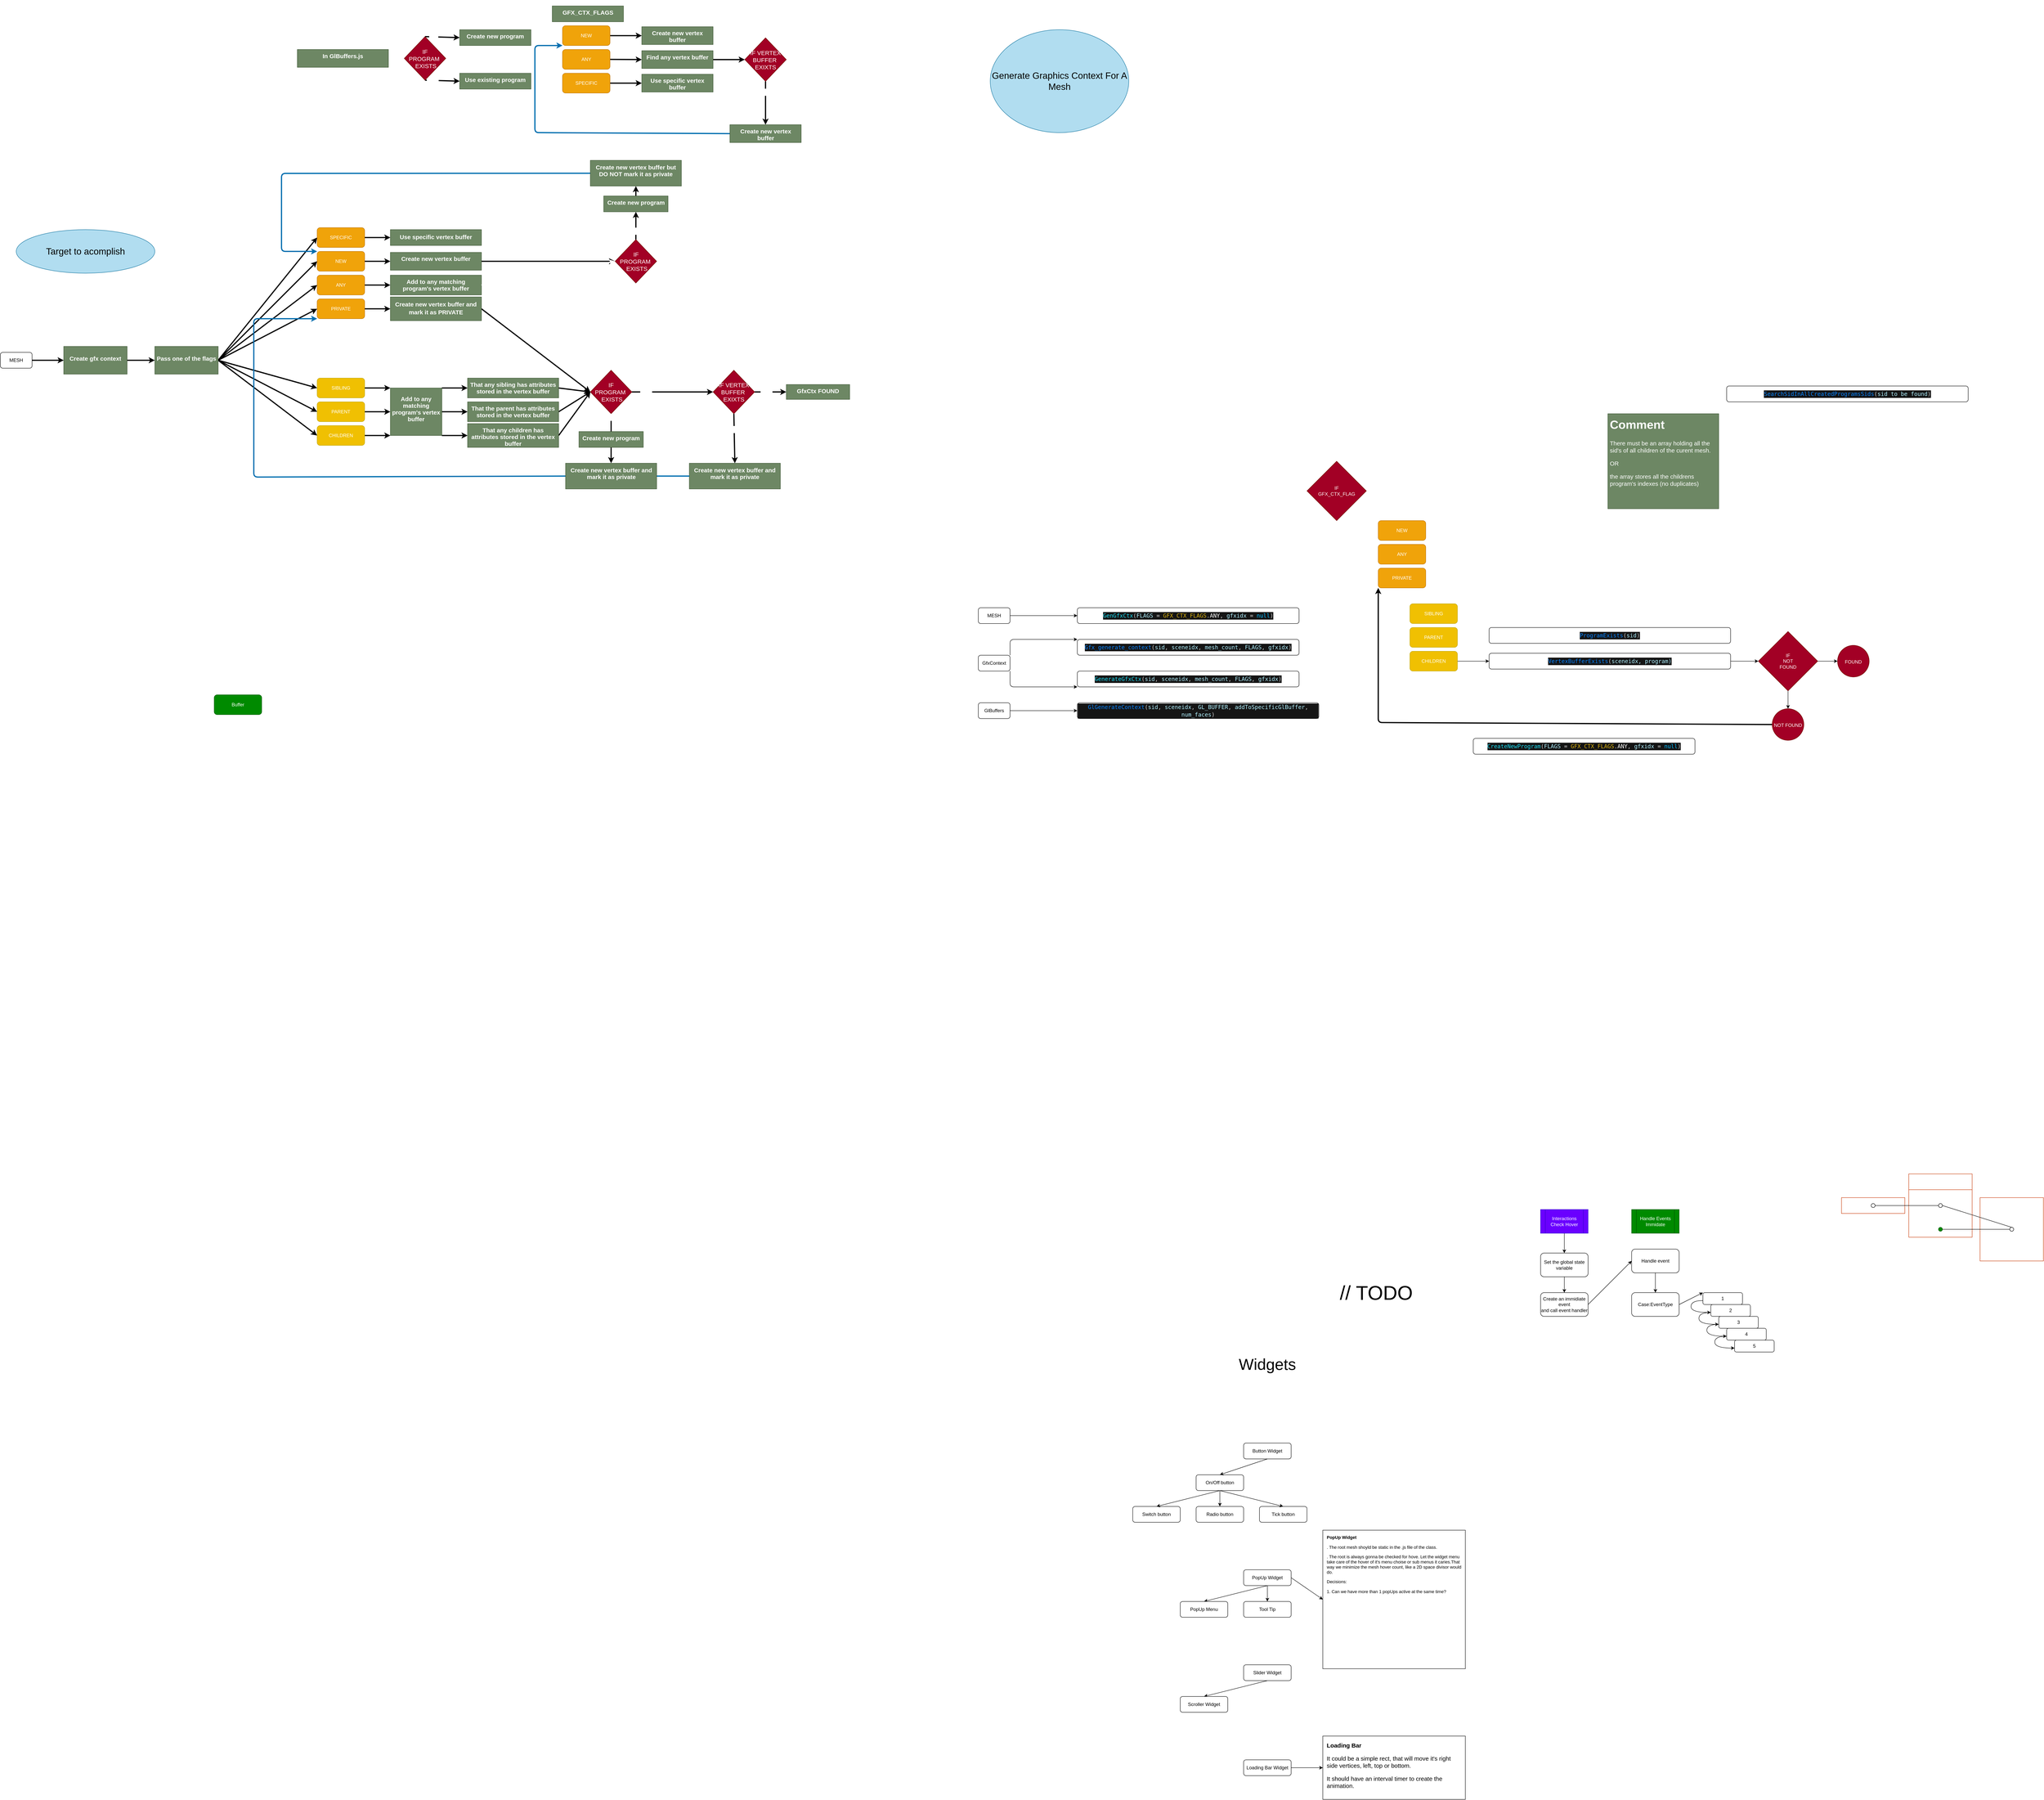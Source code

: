 <mxfile>
    <diagram id="kSHAffpSRXByuTHSLsUt" name="Page-1">
        <mxGraphModel dx="5000" dy="5228" grid="1" gridSize="10" guides="1" tooltips="1" connect="1" arrows="1" fold="1" page="1" pageScale="1" pageWidth="850" pageHeight="1100" math="0" shadow="0">
            <root>
                <mxCell id="0"/>
                <mxCell id="1" parent="0"/>
                <mxCell id="2" value="// TODO" style="text;html=1;align=center;verticalAlign=middle;whiteSpace=wrap;rounded=0;fillColor=default;fontSize=50;" parent="1" vertex="1">
                    <mxGeometry y="-120" width="270" height="120" as="geometry"/>
                </mxCell>
                <mxCell id="3" value="Widgets" style="text;html=1;strokeColor=none;fillColor=default;align=center;verticalAlign=middle;whiteSpace=wrap;rounded=0;fontSize=40;" parent="1" vertex="1">
                    <mxGeometry x="-240" y="80" width="200" height="80" as="geometry"/>
                </mxCell>
                <mxCell id="4" value="Radio button" style="rounded=1;whiteSpace=wrap;html=1;fillColor=default;" parent="1" vertex="1">
                    <mxGeometry x="-320" y="480" width="120" height="40" as="geometry"/>
                </mxCell>
                <mxCell id="5" value="Switch button" style="rounded=1;whiteSpace=wrap;html=1;fillColor=default;" parent="1" vertex="1">
                    <mxGeometry x="-480" y="480" width="120" height="40" as="geometry"/>
                </mxCell>
                <mxCell id="6" value="Tick button" style="rounded=1;whiteSpace=wrap;html=1;fillColor=default;" parent="1" vertex="1">
                    <mxGeometry x="-160" y="480" width="120" height="40" as="geometry"/>
                </mxCell>
                <mxCell id="8" style="edgeStyle=none;html=1;exitX=0.5;exitY=1;exitDx=0;exitDy=0;entryX=0.5;entryY=0;entryDx=0;entryDy=0;" parent="1" source="7" target="5" edge="1">
                    <mxGeometry relative="1" as="geometry"/>
                </mxCell>
                <mxCell id="9" style="edgeStyle=none;html=1;exitX=0.5;exitY=1;exitDx=0;exitDy=0;entryX=0.5;entryY=0;entryDx=0;entryDy=0;" parent="1" source="7" target="4" edge="1">
                    <mxGeometry relative="1" as="geometry"/>
                </mxCell>
                <mxCell id="10" style="edgeStyle=none;html=1;exitX=0.5;exitY=1;exitDx=0;exitDy=0;entryX=0.5;entryY=0;entryDx=0;entryDy=0;" parent="1" source="7" target="6" edge="1">
                    <mxGeometry relative="1" as="geometry"/>
                </mxCell>
                <mxCell id="7" value="On/Off button" style="rounded=1;whiteSpace=wrap;html=1;fillColor=default;" parent="1" vertex="1">
                    <mxGeometry x="-320" y="400" width="120" height="40" as="geometry"/>
                </mxCell>
                <mxCell id="15" style="edgeStyle=none;html=1;exitX=0.5;exitY=1;exitDx=0;exitDy=0;entryX=0.5;entryY=0;entryDx=0;entryDy=0;fontSize=29;" parent="1" source="11" target="12" edge="1">
                    <mxGeometry relative="1" as="geometry"/>
                </mxCell>
                <mxCell id="16" style="edgeStyle=none;html=1;exitX=0.5;exitY=1;exitDx=0;exitDy=0;entryX=0.5;entryY=0;entryDx=0;entryDy=0;fontSize=29;" parent="1" source="11" target="13" edge="1">
                    <mxGeometry relative="1" as="geometry"/>
                </mxCell>
                <mxCell id="26" style="edgeStyle=none;html=1;exitX=1;exitY=0.5;exitDx=0;exitDy=0;entryX=0;entryY=0.5;entryDx=0;entryDy=0;fontSize=15;" parent="1" source="11" target="25" edge="1">
                    <mxGeometry relative="1" as="geometry"/>
                </mxCell>
                <mxCell id="11" value="PopUp Widget" style="rounded=1;whiteSpace=wrap;html=1;fillColor=default;" parent="1" vertex="1">
                    <mxGeometry x="-200" y="640" width="120" height="40" as="geometry"/>
                </mxCell>
                <mxCell id="12" value="PopUp Menu" style="rounded=1;whiteSpace=wrap;html=1;fillColor=default;" parent="1" vertex="1">
                    <mxGeometry x="-360" y="720" width="120" height="40" as="geometry"/>
                </mxCell>
                <mxCell id="13" value="Tool Tip" style="rounded=1;whiteSpace=wrap;html=1;fillColor=default;" parent="1" vertex="1">
                    <mxGeometry x="-200" y="720" width="120" height="40" as="geometry"/>
                </mxCell>
                <mxCell id="19" style="edgeStyle=none;html=1;exitX=0.5;exitY=1;exitDx=0;exitDy=0;entryX=0.5;entryY=0;entryDx=0;entryDy=0;fontSize=29;" parent="1" source="17" target="18" edge="1">
                    <mxGeometry relative="1" as="geometry"/>
                </mxCell>
                <mxCell id="17" value="Slider Widget" style="rounded=1;whiteSpace=wrap;html=1;fillColor=default;" parent="1" vertex="1">
                    <mxGeometry x="-200" y="880" width="120" height="40" as="geometry"/>
                </mxCell>
                <mxCell id="18" value="Scroller Widget" style="rounded=1;whiteSpace=wrap;html=1;fillColor=default;" parent="1" vertex="1">
                    <mxGeometry x="-360" y="960" width="120" height="40" as="geometry"/>
                </mxCell>
                <mxCell id="21" style="edgeStyle=none;html=1;exitX=0.5;exitY=1;exitDx=0;exitDy=0;entryX=0.5;entryY=0;entryDx=0;entryDy=0;fontSize=29;" parent="1" source="20" target="7" edge="1">
                    <mxGeometry relative="1" as="geometry"/>
                </mxCell>
                <mxCell id="20" value="Button Widget" style="rounded=1;whiteSpace=wrap;html=1;fillColor=default;" parent="1" vertex="1">
                    <mxGeometry x="-200" y="320" width="120" height="40" as="geometry"/>
                </mxCell>
                <mxCell id="24" style="edgeStyle=none;html=1;exitX=1;exitY=0.5;exitDx=0;exitDy=0;entryX=0;entryY=0.5;entryDx=0;entryDy=0;fontSize=20;" parent="1" source="22" target="23" edge="1">
                    <mxGeometry relative="1" as="geometry"/>
                </mxCell>
                <mxCell id="22" value="Loading Bar Widget" style="rounded=1;whiteSpace=wrap;html=1;fillColor=default;" parent="1" vertex="1">
                    <mxGeometry x="-200" y="1120" width="120" height="40" as="geometry"/>
                </mxCell>
                <mxCell id="23" value="&lt;h1 style=&quot;font-size: 15px;&quot;&gt;&lt;font style=&quot;font-size: 15px;&quot;&gt;Loading Bar&lt;/font&gt;&lt;/h1&gt;&lt;p style=&quot;font-size: 15px;&quot;&gt;&lt;font style=&quot;font-size: 15px;&quot;&gt;It could be a simple rect, that will move it's right side vertices, left, top or bottom.&lt;/font&gt;&lt;/p&gt;&lt;p style=&quot;font-size: 15px;&quot;&gt;&lt;font style=&quot;font-size: 15px;&quot;&gt;It should have an interval timer to create the animation.&lt;/font&gt;&lt;/p&gt;" style="text;html=1;spacing=10;spacingTop=-10;whiteSpace=wrap;overflow=hidden;rounded=0;fontSize=15;fillColor=default;strokeColor=default;" parent="1" vertex="1">
                    <mxGeometry y="1060" width="360" height="160" as="geometry"/>
                </mxCell>
                <mxCell id="25" value="&lt;h1 style=&quot;font-size: 11px;&quot;&gt;&lt;font style=&quot;font-size: 11px;&quot;&gt;PopUp Widget&lt;/font&gt;&lt;/h1&gt;&lt;p style=&quot;font-size: 11px;&quot;&gt;. The root mesh shoyld be static in the .js file of the class.&lt;/p&gt;&lt;p style=&quot;font-size: 11px;&quot;&gt;&lt;span style=&quot;background-color: initial;&quot;&gt;. The root is always gonna be checked for hove. Let the widget menu take care of the hover of it's menu choise or sub menus it caries.&lt;/span&gt;&lt;span style=&quot;background-color: initial;&quot;&gt;That way we minimize the mesh hover count, like a 2D space divisor would do.&amp;nbsp;&lt;/span&gt;&lt;br&gt;&lt;/p&gt;&lt;p style=&quot;font-size: 11px;&quot;&gt;Decisions:&lt;/p&gt;&lt;p style=&quot;font-size: 11px;&quot;&gt;&lt;font style=&quot;font-size: 11px;&quot;&gt;1. Can we have more than 1 popUps active at the same time?&lt;/font&gt;&lt;/p&gt;&lt;p style=&quot;font-size: 11px;&quot;&gt;&lt;br&gt;&lt;/p&gt;" style="text;html=1;spacing=10;spacingTop=-10;whiteSpace=wrap;overflow=hidden;rounded=0;fontSize=11;fillColor=default;strokeColor=default;" parent="1" vertex="1">
                    <mxGeometry y="540" width="360" height="350" as="geometry"/>
                </mxCell>
                <mxCell id="28" value="Handle Events Immidate" style="shape=process;whiteSpace=wrap;html=1;backgroundOutline=1;fillColor=#008a00;fontColor=#ffffff;strokeColor=#005700;" parent="1" vertex="1">
                    <mxGeometry x="780" y="-270" width="120" height="60" as="geometry"/>
                </mxCell>
                <mxCell id="31" style="edgeStyle=none;html=1;exitX=0.5;exitY=1;exitDx=0;exitDy=0;entryX=0.5;entryY=0;entryDx=0;entryDy=0;" parent="1" source="29" target="30" edge="1">
                    <mxGeometry relative="1" as="geometry"/>
                </mxCell>
                <mxCell id="29" value="Interactions&lt;br&gt;Check Hover" style="shape=process;whiteSpace=wrap;html=1;backgroundOutline=1;fillColor=#6a00ff;fontColor=#ffffff;strokeColor=#3700CC;" parent="1" vertex="1">
                    <mxGeometry x="550" y="-270" width="120" height="60" as="geometry"/>
                </mxCell>
                <mxCell id="33" style="edgeStyle=none;html=1;exitX=0.5;exitY=1;exitDx=0;exitDy=0;entryX=0.5;entryY=0;entryDx=0;entryDy=0;" parent="1" source="30" target="32" edge="1">
                    <mxGeometry relative="1" as="geometry"/>
                </mxCell>
                <mxCell id="30" value="Set the global state variable" style="rounded=1;whiteSpace=wrap;html=1;" parent="1" vertex="1">
                    <mxGeometry x="550" y="-160" width="120" height="60" as="geometry"/>
                </mxCell>
                <mxCell id="35" style="edgeStyle=none;html=1;exitX=1;exitY=0.5;exitDx=0;exitDy=0;entryX=0;entryY=0.5;entryDx=0;entryDy=0;" parent="1" source="32" target="34" edge="1">
                    <mxGeometry relative="1" as="geometry"/>
                </mxCell>
                <mxCell id="32" value="Create an immidiate event&lt;br&gt;and call event handler" style="rounded=1;whiteSpace=wrap;html=1;" parent="1" vertex="1">
                    <mxGeometry x="550" y="-60" width="120" height="60" as="geometry"/>
                </mxCell>
                <mxCell id="37" style="edgeStyle=none;html=1;exitX=0.5;exitY=1;exitDx=0;exitDy=0;entryX=0.5;entryY=0;entryDx=0;entryDy=0;" parent="1" source="34" target="36" edge="1">
                    <mxGeometry relative="1" as="geometry"/>
                </mxCell>
                <mxCell id="34" value="Handle event" style="rounded=1;whiteSpace=wrap;html=1;" parent="1" vertex="1">
                    <mxGeometry x="780" y="-170" width="120" height="60" as="geometry"/>
                </mxCell>
                <mxCell id="45" style="edgeStyle=none;html=1;exitX=1;exitY=0.5;exitDx=0;exitDy=0;entryX=0;entryY=0;entryDx=0;entryDy=0;" parent="1" source="36" target="38" edge="1">
                    <mxGeometry relative="1" as="geometry"/>
                </mxCell>
                <mxCell id="36" value="Case:EventType" style="rounded=1;whiteSpace=wrap;html=1;" parent="1" vertex="1">
                    <mxGeometry x="780" y="-60" width="120" height="60" as="geometry"/>
                </mxCell>
                <mxCell id="38" value="1" style="rounded=1;whiteSpace=wrap;html=1;" parent="1" vertex="1">
                    <mxGeometry x="960" y="-60" width="100" height="30" as="geometry"/>
                </mxCell>
                <mxCell id="39" value="2" style="rounded=1;whiteSpace=wrap;html=1;" parent="1" vertex="1">
                    <mxGeometry x="980" y="-30" width="100" height="30" as="geometry"/>
                </mxCell>
                <mxCell id="42" value="3" style="rounded=1;whiteSpace=wrap;html=1;" parent="1" vertex="1">
                    <mxGeometry x="1000" width="100" height="30" as="geometry"/>
                </mxCell>
                <mxCell id="43" value="4" style="rounded=1;whiteSpace=wrap;html=1;" parent="1" vertex="1">
                    <mxGeometry x="1020" y="30" width="100" height="30" as="geometry"/>
                </mxCell>
                <mxCell id="44" value="5" style="rounded=1;whiteSpace=wrap;html=1;" parent="1" vertex="1">
                    <mxGeometry x="1040" y="60" width="100" height="30" as="geometry"/>
                </mxCell>
                <mxCell id="52" style="edgeStyle=orthogonalEdgeStyle;curved=1;html=1;exitX=0;exitY=0.5;exitDx=0;exitDy=0;entryX=0;entryY=0.5;entryDx=0;entryDy=0;" parent="1" edge="1">
                    <mxGeometry relative="1" as="geometry">
                        <mxPoint x="1000" y="20" as="targetPoint"/>
                        <mxPoint x="980" y="-10" as="sourcePoint"/>
                        <Array as="points">
                            <mxPoint x="950" y="-10"/>
                            <mxPoint x="950" y="20"/>
                        </Array>
                    </mxGeometry>
                </mxCell>
                <mxCell id="53" style="edgeStyle=orthogonalEdgeStyle;curved=1;html=1;exitX=0;exitY=0.5;exitDx=0;exitDy=0;entryX=0;entryY=0.5;entryDx=0;entryDy=0;" parent="1" edge="1">
                    <mxGeometry relative="1" as="geometry">
                        <mxPoint x="1020" y="50" as="targetPoint"/>
                        <mxPoint x="1000" y="20" as="sourcePoint"/>
                        <Array as="points">
                            <mxPoint x="970" y="20"/>
                            <mxPoint x="970" y="50"/>
                        </Array>
                    </mxGeometry>
                </mxCell>
                <mxCell id="54" style="edgeStyle=orthogonalEdgeStyle;curved=1;html=1;exitX=0;exitY=0.5;exitDx=0;exitDy=0;entryX=0;entryY=0.5;entryDx=0;entryDy=0;" parent="1" edge="1">
                    <mxGeometry relative="1" as="geometry">
                        <mxPoint x="980" y="-10" as="targetPoint"/>
                        <mxPoint x="960" y="-40" as="sourcePoint"/>
                        <Array as="points">
                            <mxPoint x="930" y="-40"/>
                            <mxPoint x="930" y="-10"/>
                        </Array>
                    </mxGeometry>
                </mxCell>
                <mxCell id="55" style="edgeStyle=orthogonalEdgeStyle;curved=1;html=1;exitX=0;exitY=0.5;exitDx=0;exitDy=0;entryX=0;entryY=0.5;entryDx=0;entryDy=0;" parent="1" edge="1">
                    <mxGeometry relative="1" as="geometry">
                        <mxPoint x="1040" y="80" as="targetPoint"/>
                        <mxPoint x="1020" y="50" as="sourcePoint"/>
                        <Array as="points">
                            <mxPoint x="990" y="50"/>
                            <mxPoint x="990" y="80"/>
                        </Array>
                    </mxGeometry>
                </mxCell>
                <mxCell id="60" value="" style="rounded=0;whiteSpace=wrap;html=1;fillColor=none;fontColor=#000000;strokeColor=#C73500;dropTarget=1;recursiveResize=0;container=1;" parent="1" vertex="1">
                    <mxGeometry x="1480" y="-360" width="160" height="160" as="geometry"/>
                </mxCell>
                <mxCell id="61" value="" style="ellipse;whiteSpace=wrap;html=1;aspect=fixed;" parent="60" vertex="1">
                    <mxGeometry x="75" y="75" width="10" height="10" as="geometry"/>
                </mxCell>
                <mxCell id="67" value="" style="ellipse;whiteSpace=wrap;html=1;aspect=fixed;fillColor=#008a00;fontColor=#ffffff;strokeColor=#005700;" parent="60" vertex="1">
                    <mxGeometry x="75" y="135" width="10" height="10" as="geometry"/>
                </mxCell>
                <mxCell id="71" value="" style="rounded=0;whiteSpace=wrap;html=1;fillColor=none;fontColor=#000000;strokeColor=#C73500;dropTarget=1;recursiveResize=0;container=1;" parent="60" vertex="1">
                    <mxGeometry width="160" height="40" as="geometry"/>
                </mxCell>
                <mxCell id="63" value="" style="rounded=0;whiteSpace=wrap;html=1;fillColor=none;fontColor=#000000;strokeColor=#C73500;dropTarget=1;recursiveResize=0;container=1;" parent="1" vertex="1">
                    <mxGeometry x="1310" y="-300" width="160" height="40" as="geometry"/>
                </mxCell>
                <mxCell id="64" value="" style="ellipse;whiteSpace=wrap;html=1;aspect=fixed;" parent="63" vertex="1">
                    <mxGeometry x="75" y="15" width="10" height="10" as="geometry"/>
                </mxCell>
                <mxCell id="65" value="" style="rounded=0;whiteSpace=wrap;html=1;fillColor=none;fontColor=#000000;strokeColor=#C73500;dropTarget=1;recursiveResize=0;container=1;" parent="1" vertex="1">
                    <mxGeometry x="1660" y="-300" width="160" height="160" as="geometry"/>
                </mxCell>
                <mxCell id="66" value="" style="ellipse;whiteSpace=wrap;html=1;aspect=fixed;" parent="65" vertex="1">
                    <mxGeometry x="75" y="75" width="10" height="10" as="geometry"/>
                </mxCell>
                <mxCell id="68" style="edgeStyle=none;html=1;exitX=0;exitY=0.5;exitDx=0;exitDy=0;entryX=1;entryY=0.5;entryDx=0;entryDy=0;endArrow=none;endFill=0;" parent="1" source="66" target="67" edge="1">
                    <mxGeometry relative="1" as="geometry"/>
                </mxCell>
                <mxCell id="69" style="edgeStyle=none;html=1;exitX=1;exitY=0.5;exitDx=0;exitDy=0;entryX=0;entryY=0.5;entryDx=0;entryDy=0;endArrow=none;endFill=0;" parent="1" source="64" target="61" edge="1">
                    <mxGeometry relative="1" as="geometry"/>
                </mxCell>
                <mxCell id="70" style="edgeStyle=none;html=1;exitX=1;exitY=0.5;exitDx=0;exitDy=0;entryX=0.5;entryY=0;entryDx=0;entryDy=0;endArrow=none;endFill=0;" parent="1" source="61" target="66" edge="1">
                    <mxGeometry relative="1" as="geometry"/>
                </mxCell>
                <mxCell id="72" value="&lt;div style=&quot;color: rgb(204, 204, 204); background-color: rgb(21, 21, 21); font-family: Consolas, monospace, Consolas, &amp;quot;Courier New&amp;quot;, monospace; font-size: 14px; line-height: 19px;&quot;&gt;&lt;div style=&quot;line-height: 19px;&quot;&gt;&lt;span style=&quot;color: #0582ff;&quot;&gt;Gfx_generate_context&lt;/span&gt;(&lt;span style=&quot;color: #aff0ff;&quot;&gt;sid&lt;/span&gt;, &lt;span style=&quot;color: #aff0ff;&quot;&gt;sceneidx&lt;/span&gt;, &lt;span style=&quot;color: #aff0ff;&quot;&gt;mesh_count&lt;/span&gt;, &lt;span style=&quot;color: #aff0ff;&quot;&gt;FLAGS&lt;/span&gt;, &lt;span style=&quot;color: #aff0ff;&quot;&gt;gfxidx&lt;/span&gt;)&lt;/div&gt;&lt;/div&gt;" style="rounded=1;whiteSpace=wrap;html=1;" parent="1" vertex="1">
                    <mxGeometry x="-620" y="-1710" width="560" height="40" as="geometry"/>
                </mxCell>
                <mxCell id="73" value="&lt;div style=&quot;color: rgb(204, 204, 204); background-color: rgb(21, 21, 21); font-family: Consolas, monospace, Consolas, &amp;quot;Courier New&amp;quot;, monospace; font-size: 14px; line-height: 19px;&quot;&gt;&lt;div style=&quot;line-height: 19px;&quot;&gt;&lt;span style=&quot;color: #17daf0;&quot;&gt;GenGfxCtx&lt;/span&gt;(&lt;span style=&quot;color: #aff0ff;&quot;&gt;FLAGS&lt;/span&gt; &lt;span style=&quot;color: #d4d4d4;&quot;&gt;=&lt;/span&gt; &lt;span style=&quot;color: #dbb20f;&quot;&gt;GFX_CTX_FLAGS&lt;/span&gt;.&lt;span style=&quot;color: #ffffff;&quot;&gt;ANY&lt;/span&gt;, &lt;span style=&quot;color: #aff0ff;&quot;&gt;gfxidx&lt;/span&gt; &lt;span style=&quot;color: #d4d4d4;&quot;&gt;=&lt;/span&gt; &lt;span style=&quot;color: #00bbff;&quot;&gt;null&lt;/span&gt;)&lt;/div&gt;&lt;/div&gt;" style="rounded=1;whiteSpace=wrap;html=1;" parent="1" vertex="1">
                    <mxGeometry x="-620" y="-1790" width="560" height="40" as="geometry"/>
                </mxCell>
                <mxCell id="74" value="&lt;div style=&quot;color: rgb(204, 204, 204); background-color: rgb(21, 21, 21); font-family: Consolas, monospace, Consolas, &amp;quot;Courier New&amp;quot;, monospace; font-size: 14px; line-height: 19px;&quot;&gt;&lt;div style=&quot;line-height: 19px;&quot;&gt;&lt;div style=&quot;line-height: 19px;&quot;&gt;&lt;span style=&quot;color: #17daf0;&quot;&gt;GenerateGfxCtx&lt;/span&gt;(&lt;span style=&quot;color: #aff0ff;&quot;&gt;sid&lt;/span&gt;, &lt;span style=&quot;color: #aff0ff;&quot;&gt;sceneidx&lt;/span&gt;, &lt;span style=&quot;color: #aff0ff;&quot;&gt;mesh_count&lt;/span&gt;, &lt;span style=&quot;color: #aff0ff;&quot;&gt;FLAGS&lt;/span&gt;, &lt;span style=&quot;color: #aff0ff;&quot;&gt;gfxidx&lt;/span&gt;)&lt;/div&gt;&lt;/div&gt;&lt;/div&gt;" style="rounded=1;whiteSpace=wrap;html=1;" parent="1" vertex="1">
                    <mxGeometry x="-620" y="-1630" width="560" height="40" as="geometry"/>
                </mxCell>
                <mxCell id="75" value="&lt;div style=&quot;color: rgb(204, 204, 204); background-color: rgb(21, 21, 21); font-family: Consolas, monospace, Consolas, &amp;quot;Courier New&amp;quot;, monospace; font-size: 14px; line-height: 19px;&quot;&gt;&lt;div style=&quot;line-height: 19px;&quot;&gt;&lt;div style=&quot;line-height: 19px;&quot;&gt;&lt;div style=&quot;line-height: 19px;&quot;&gt;&lt;div style=&quot;line-height: 19px;&quot;&gt;&lt;span style=&quot;color: #0582ff;&quot;&gt;GlGenerateContext&lt;/span&gt;(&lt;span style=&quot;color: #aff0ff;&quot;&gt;sid&lt;/span&gt;, &lt;span style=&quot;color: #aff0ff;&quot;&gt;sceneidx&lt;/span&gt;, &lt;span style=&quot;color: #aff0ff;&quot;&gt;GL_BUFFER&lt;/span&gt;, &lt;span style=&quot;color: #aff0ff;&quot;&gt;addToSpecificGlBuffer&lt;/span&gt;, &lt;span style=&quot;color: #aff0ff;&quot;&gt;num_faces&lt;/span&gt;)&lt;/div&gt;&lt;/div&gt;&lt;/div&gt;&lt;/div&gt;&lt;/div&gt;" style="rounded=1;whiteSpace=wrap;html=1;" parent="1" vertex="1">
                    <mxGeometry x="-620" y="-1550" width="610" height="40" as="geometry"/>
                </mxCell>
                <mxCell id="82" style="edgeStyle=none;html=1;exitX=1;exitY=0.5;exitDx=0;exitDy=0;entryX=0;entryY=0.5;entryDx=0;entryDy=0;" parent="1" source="76" target="73" edge="1">
                    <mxGeometry relative="1" as="geometry"/>
                </mxCell>
                <mxCell id="76" value="MESH" style="rounded=1;whiteSpace=wrap;html=1;" parent="1" vertex="1">
                    <mxGeometry x="-870" y="-1790" width="80" height="40" as="geometry"/>
                </mxCell>
                <mxCell id="79" style="edgeStyle=none;html=1;exitX=1;exitY=0;exitDx=0;exitDy=0;entryX=0;entryY=0;entryDx=0;entryDy=0;" parent="1" source="77" target="72" edge="1">
                    <mxGeometry relative="1" as="geometry">
                        <Array as="points">
                            <mxPoint x="-790" y="-1710"/>
                        </Array>
                    </mxGeometry>
                </mxCell>
                <mxCell id="80" style="edgeStyle=none;html=1;exitX=1;exitY=1;exitDx=0;exitDy=0;entryX=0;entryY=1;entryDx=0;entryDy=0;" parent="1" source="77" target="74" edge="1">
                    <mxGeometry relative="1" as="geometry">
                        <Array as="points">
                            <mxPoint x="-790" y="-1590"/>
                        </Array>
                    </mxGeometry>
                </mxCell>
                <mxCell id="77" value="GfxContext" style="rounded=1;whiteSpace=wrap;html=1;" parent="1" vertex="1">
                    <mxGeometry x="-870" y="-1670" width="80" height="40" as="geometry"/>
                </mxCell>
                <mxCell id="81" style="edgeStyle=none;html=1;exitX=1;exitY=0.5;exitDx=0;exitDy=0;entryX=0;entryY=0.5;entryDx=0;entryDy=0;" parent="1" source="78" target="75" edge="1">
                    <mxGeometry relative="1" as="geometry"/>
                </mxCell>
                <mxCell id="78" value="GlBuffers" style="rounded=1;whiteSpace=wrap;html=1;" parent="1" vertex="1">
                    <mxGeometry x="-870" y="-1550" width="80" height="40" as="geometry"/>
                </mxCell>
                <mxCell id="83" value="&lt;font style=&quot;font-size: 23px;&quot;&gt;Generate Graphics Context For A Mesh&lt;/font&gt;" style="ellipse;whiteSpace=wrap;html=1;fillColor=#b1ddf0;strokeColor=#10739e;fontColor=#000000;fontSize=15;" parent="1" vertex="1">
                    <mxGeometry x="-840" y="-3250" width="350" height="260" as="geometry"/>
                </mxCell>
                <mxCell id="84" value="IF&lt;br&gt;GFX_CTX_FLAG" style="rhombus;whiteSpace=wrap;html=1;fillColor=#a20025;fontColor=#ffffff;strokeColor=#6F0000;" parent="1" vertex="1">
                    <mxGeometry x="-40" y="-2160" width="150" height="150" as="geometry"/>
                </mxCell>
                <mxCell id="85" value="NEW" style="rounded=1;whiteSpace=wrap;html=1;fillColor=#f0a30a;fontColor=#FFFFFF;strokeColor=#BD7000;" parent="1" vertex="1">
                    <mxGeometry x="140" y="-2010" width="120" height="50" as="geometry"/>
                </mxCell>
                <mxCell id="86" value="ANY" style="rounded=1;whiteSpace=wrap;html=1;fillColor=#f0a30a;fontColor=#FFFFFF;strokeColor=#BD7000;" parent="1" vertex="1">
                    <mxGeometry x="140" y="-1950" width="120" height="50" as="geometry"/>
                </mxCell>
                <mxCell id="87" value="PRIVATE" style="rounded=1;whiteSpace=wrap;html=1;fillColor=#f0a30a;fontColor=#FFFFFF;strokeColor=#BD7000;" parent="1" vertex="1">
                    <mxGeometry x="140" y="-1890" width="120" height="50" as="geometry"/>
                </mxCell>
                <mxCell id="88" value="SIBLING" style="rounded=1;whiteSpace=wrap;html=1;fillColor=#F0C002;fontColor=#FFFFFF;strokeColor=#BDA400;" parent="1" vertex="1">
                    <mxGeometry x="220" y="-1800" width="120" height="50" as="geometry"/>
                </mxCell>
                <mxCell id="89" value="PARENT" style="rounded=1;whiteSpace=wrap;html=1;fillColor=#F0C002;fontColor=#FFFFFF;strokeColor=#BDA400;" parent="1" vertex="1">
                    <mxGeometry x="220" y="-1740" width="120" height="50" as="geometry"/>
                </mxCell>
                <mxCell id="98" style="edgeStyle=none;html=1;exitX=1;exitY=0.5;exitDx=0;exitDy=0;entryX=0;entryY=0.5;entryDx=0;entryDy=0;fontSize=15;fontColor=#FFFFFF;" parent="1" source="90" target="95" edge="1">
                    <mxGeometry relative="1" as="geometry"/>
                </mxCell>
                <mxCell id="90" value="CHILDREN" style="rounded=1;whiteSpace=wrap;html=1;fillColor=#F0C002;fontColor=#FFFFFF;strokeColor=#BDA400;" parent="1" vertex="1">
                    <mxGeometry x="220" y="-1680" width="120" height="50" as="geometry"/>
                </mxCell>
                <mxCell id="91" value="&lt;div style=&quot;color: rgb(204, 204, 204); background-color: rgb(21, 21, 21); font-family: Consolas, monospace, Consolas, &amp;quot;Courier New&amp;quot;, monospace; font-size: 14px; line-height: 19px;&quot;&gt;&lt;div style=&quot;line-height: 19px;&quot;&gt;&lt;div style=&quot;line-height: 19px;&quot;&gt;&lt;div style=&quot;line-height: 19px;&quot;&gt;&lt;div style=&quot;line-height: 19px;&quot;&gt;&lt;span style=&quot;color: #0582ff;&quot;&gt;SearchSidInAllCreatedProgramsSids&lt;/span&gt;(&lt;span style=&quot;color: #aff0ff;&quot;&gt;sid to be found&lt;/span&gt;)&lt;/div&gt;&lt;/div&gt;&lt;/div&gt;&lt;/div&gt;&lt;/div&gt;" style="rounded=1;whiteSpace=wrap;html=1;" parent="1" vertex="1">
                    <mxGeometry x="1020" y="-2350" width="610" height="40" as="geometry"/>
                </mxCell>
                <mxCell id="94" value="&lt;h1&gt;Comment&lt;/h1&gt;&lt;p&gt;There must be an array holding all the sid's of all children of the curent mesh.&lt;/p&gt;&lt;p&gt;OR&lt;/p&gt;&lt;p&gt;the array stores all the childrens program's indexes (no duplicates)&lt;/p&gt;" style="text;html=1;strokeColor=#3A5431;fillColor=#6d8764;spacing=5;spacingTop=-20;whiteSpace=wrap;overflow=hidden;rounded=0;fontSize=15;fontColor=#ffffff;" parent="1" vertex="1">
                    <mxGeometry x="720" y="-2280" width="280" height="240" as="geometry"/>
                </mxCell>
                <mxCell id="97" style="edgeStyle=none;html=1;exitX=1;exitY=0.5;exitDx=0;exitDy=0;entryX=0;entryY=0.5;entryDx=0;entryDy=0;fontSize=15;fontColor=#FFFFFF;" parent="1" source="95" target="96" edge="1">
                    <mxGeometry relative="1" as="geometry"/>
                </mxCell>
                <mxCell id="95" value="&lt;div style=&quot;color: rgb(204, 204, 204); background-color: rgb(21, 21, 21); font-family: Consolas, monospace, Consolas, &amp;quot;Courier New&amp;quot;, monospace; font-size: 14px; line-height: 19px;&quot;&gt;&lt;div style=&quot;line-height: 19px;&quot;&gt;&lt;div style=&quot;line-height: 19px;&quot;&gt;&lt;div style=&quot;line-height: 19px;&quot;&gt;&lt;div style=&quot;line-height: 19px;&quot;&gt;&lt;div style=&quot;line-height: 19px;&quot;&gt;&lt;span style=&quot;color: #0582ff;&quot;&gt;VertexBufferExists&lt;/span&gt;(&lt;span style=&quot;color: #aff0ff;&quot;&gt;sceneidx, program)&lt;/span&gt;&lt;/div&gt;&lt;/div&gt;&lt;/div&gt;&lt;/div&gt;&lt;/div&gt;&lt;/div&gt;" style="rounded=1;whiteSpace=wrap;html=1;" parent="1" vertex="1">
                    <mxGeometry x="420" y="-1675" width="610" height="40" as="geometry"/>
                </mxCell>
                <mxCell id="100" style="edgeStyle=none;html=1;exitX=0;exitY=0.5;exitDx=0;exitDy=0;entryX=0;entryY=1;entryDx=0;entryDy=0;fontSize=15;fontColor=#FFFFFF;strokeWidth=3;" parent="1" source="102" target="87" edge="1">
                    <mxGeometry relative="1" as="geometry">
                        <Array as="points">
                            <mxPoint x="140" y="-1500"/>
                        </Array>
                    </mxGeometry>
                </mxCell>
                <mxCell id="101" value="Create new program" style="edgeLabel;html=1;align=center;verticalAlign=middle;resizable=0;points=[];fontSize=15;fontColor=#FFFFFF;" parent="100" vertex="1" connectable="0">
                    <mxGeometry x="-0.34" y="-4" relative="1" as="geometry">
                        <mxPoint x="326" y="-8" as="offset"/>
                    </mxGeometry>
                </mxCell>
                <mxCell id="103" style="edgeStyle=none;html=1;exitX=0.5;exitY=1;exitDx=0;exitDy=0;entryX=0.5;entryY=0;entryDx=0;entryDy=0;fontSize=12;fontColor=#FFFFFF;" parent="1" source="96" target="102" edge="1">
                    <mxGeometry relative="1" as="geometry"/>
                </mxCell>
                <mxCell id="105" style="edgeStyle=none;html=1;exitX=1;exitY=0.5;exitDx=0;exitDy=0;entryX=0;entryY=0.5;entryDx=0;entryDy=0;fontSize=12;fontColor=#FFFFFF;" parent="1" source="96" target="104" edge="1">
                    <mxGeometry relative="1" as="geometry"/>
                </mxCell>
                <mxCell id="96" value="IF&lt;br&gt;NOT&lt;br&gt;FOUND" style="rhombus;whiteSpace=wrap;html=1;fillColor=#a20025;fontColor=#ffffff;strokeColor=#6F0000;" parent="1" vertex="1">
                    <mxGeometry x="1100" y="-1730" width="150" height="150" as="geometry"/>
                </mxCell>
                <mxCell id="102" value="&lt;font style=&quot;font-size: 12px;&quot;&gt;NOT FOUND&lt;/font&gt;" style="ellipse;whiteSpace=wrap;html=1;strokeColor=#6F0000;fontSize=15;fontColor=#ffffff;fillColor=#a20025;" parent="1" vertex="1">
                    <mxGeometry x="1135" y="-1535" width="80" height="80" as="geometry"/>
                </mxCell>
                <mxCell id="104" value="&lt;font style=&quot;font-size: 12px;&quot;&gt;FOUND&lt;/font&gt;" style="ellipse;whiteSpace=wrap;html=1;strokeColor=#6F0000;fontSize=15;fontColor=#ffffff;fillColor=#a20025;" parent="1" vertex="1">
                    <mxGeometry x="1300" y="-1695" width="80" height="80" as="geometry"/>
                </mxCell>
                <mxCell id="106" value="&lt;div style=&quot;color: rgb(204, 204, 204); background-color: rgb(21, 21, 21); font-family: Consolas, monospace, Consolas, &amp;quot;Courier New&amp;quot;, monospace; font-size: 14px; line-height: 19px;&quot;&gt;&lt;div style=&quot;line-height: 19px;&quot;&gt;&lt;span style=&quot;color: #17daf0;&quot;&gt;CreateNewProgram&lt;/span&gt;(&lt;span style=&quot;color: #aff0ff;&quot;&gt;FLAGS&lt;/span&gt; &lt;span style=&quot;color: #d4d4d4;&quot;&gt;=&lt;/span&gt; &lt;span style=&quot;color: #dbb20f;&quot;&gt;GFX_CTX_FLAGS&lt;/span&gt;.&lt;span style=&quot;color: #ffffff;&quot;&gt;ANY&lt;/span&gt;, &lt;span style=&quot;color: #aff0ff;&quot;&gt;gfxidx&lt;/span&gt; &lt;span style=&quot;color: #d4d4d4;&quot;&gt;=&lt;/span&gt; &lt;span style=&quot;color: #00bbff;&quot;&gt;null&lt;/span&gt;)&lt;/div&gt;&lt;/div&gt;" style="rounded=1;whiteSpace=wrap;html=1;" parent="1" vertex="1">
                    <mxGeometry x="380" y="-1460" width="560" height="40" as="geometry"/>
                </mxCell>
                <mxCell id="107" value="&lt;div style=&quot;color: rgb(204, 204, 204); background-color: rgb(21, 21, 21); font-family: Consolas, monospace, Consolas, &amp;quot;Courier New&amp;quot;, monospace; font-size: 14px; line-height: 19px;&quot;&gt;&lt;div style=&quot;line-height: 19px;&quot;&gt;&lt;div style=&quot;line-height: 19px;&quot;&gt;&lt;div style=&quot;line-height: 19px;&quot;&gt;&lt;div style=&quot;line-height: 19px;&quot;&gt;&lt;div style=&quot;line-height: 19px;&quot;&gt;&lt;span style=&quot;color: #0582ff;&quot;&gt;ProgramExists&lt;/span&gt;(&lt;span style=&quot;color: #aff0ff;&quot;&gt;sid&lt;/span&gt;)&lt;/div&gt;&lt;/div&gt;&lt;/div&gt;&lt;/div&gt;&lt;/div&gt;&lt;/div&gt;" style="rounded=1;whiteSpace=wrap;html=1;" parent="1" vertex="1">
                    <mxGeometry x="420" y="-1740" width="610" height="40" as="geometry"/>
                </mxCell>
                <mxCell id="119" style="edgeStyle=none;html=1;exitX=1;exitY=0.5;exitDx=0;exitDy=0;entryX=0;entryY=0.5;entryDx=0;entryDy=0;strokeWidth=3;fontSize=15;fontColor=#FFFFFF;" parent="1" source="108" target="118" edge="1">
                    <mxGeometry relative="1" as="geometry"/>
                </mxCell>
                <mxCell id="108" value="&lt;h1&gt;&lt;font style=&quot;font-size: 15px;&quot;&gt;Create gfx context&lt;/font&gt;&lt;/h1&gt;" style="text;html=1;strokeColor=#3A5431;fillColor=#6d8764;spacing=5;spacingTop=-20;whiteSpace=wrap;overflow=hidden;rounded=0;fontSize=15;fontColor=#ffffff;align=center;verticalAlign=middle;" parent="1" vertex="1">
                    <mxGeometry x="-3180" y="-2450" width="160" height="70" as="geometry"/>
                </mxCell>
                <mxCell id="110" style="edgeStyle=none;html=1;exitX=1;exitY=0.5;exitDx=0;exitDy=0;strokeWidth=3;fontSize=15;fontColor=#FFFFFF;" parent="1" source="109" target="108" edge="1">
                    <mxGeometry relative="1" as="geometry"/>
                </mxCell>
                <mxCell id="109" value="MESH" style="rounded=1;whiteSpace=wrap;html=1;" parent="1" vertex="1">
                    <mxGeometry x="-3340" y="-2435" width="80" height="40" as="geometry"/>
                </mxCell>
                <mxCell id="153" style="edgeStyle=none;html=1;exitX=1;exitY=0.5;exitDx=0;exitDy=0;entryX=0;entryY=0.5;entryDx=0;entryDy=0;strokeWidth=3;fontSize=15;fontColor=#FFFFFF;" parent="1" source="111" target="120" edge="1">
                    <mxGeometry relative="1" as="geometry"/>
                </mxCell>
                <mxCell id="111" value="NEW" style="rounded=1;whiteSpace=wrap;html=1;fillColor=#f0a30a;fontColor=#FFFFFF;strokeColor=#BD7000;" parent="1" vertex="1">
                    <mxGeometry x="-2540" y="-2690" width="120" height="50" as="geometry"/>
                </mxCell>
                <mxCell id="154" style="edgeStyle=none;html=1;exitX=1;exitY=0.5;exitDx=0;exitDy=0;entryX=0;entryY=0.5;entryDx=0;entryDy=0;strokeWidth=3;fontSize=15;fontColor=#FFFFFF;" parent="1" source="112" target="142" edge="1">
                    <mxGeometry relative="1" as="geometry"/>
                </mxCell>
                <mxCell id="112" value="ANY" style="rounded=1;whiteSpace=wrap;html=1;fillColor=#f0a30a;fontColor=#FFFFFF;strokeColor=#BD7000;" parent="1" vertex="1">
                    <mxGeometry x="-2540" y="-2630" width="120" height="50" as="geometry"/>
                </mxCell>
                <mxCell id="155" style="edgeStyle=none;html=1;exitX=1;exitY=0.5;exitDx=0;exitDy=0;entryX=0;entryY=0.5;entryDx=0;entryDy=0;strokeWidth=3;fontSize=15;fontColor=#FFFFFF;" parent="1" source="113" target="121" edge="1">
                    <mxGeometry relative="1" as="geometry"/>
                </mxCell>
                <mxCell id="113" value="PRIVATE" style="rounded=1;whiteSpace=wrap;html=1;fillColor=#f0a30a;fontColor=#FFFFFF;strokeColor=#BD7000;" parent="1" vertex="1">
                    <mxGeometry x="-2540" y="-2570" width="120" height="50" as="geometry"/>
                </mxCell>
                <mxCell id="163" style="edgeStyle=none;html=1;exitX=1;exitY=0.5;exitDx=0;exitDy=0;entryX=0;entryY=0;entryDx=0;entryDy=0;strokeWidth=3;fontSize=15;fontColor=#FFFFFF;" parent="1" source="114" target="143" edge="1">
                    <mxGeometry relative="1" as="geometry"/>
                </mxCell>
                <mxCell id="114" value="SIBLING" style="rounded=1;whiteSpace=wrap;html=1;fillColor=#F0C002;fontColor=#FFFFFF;strokeColor=#BDA400;" parent="1" vertex="1">
                    <mxGeometry x="-2540" y="-2370" width="120" height="50" as="geometry"/>
                </mxCell>
                <mxCell id="161" style="edgeStyle=none;html=1;exitX=1;exitY=0.5;exitDx=0;exitDy=0;entryX=0;entryY=0.5;entryDx=0;entryDy=0;strokeWidth=3;fontSize=15;fontColor=#FFFFFF;" parent="1" source="115" target="143" edge="1">
                    <mxGeometry relative="1" as="geometry"/>
                </mxCell>
                <mxCell id="115" value="PARENT" style="rounded=1;whiteSpace=wrap;html=1;fillColor=#F0C002;fontColor=#FFFFFF;strokeColor=#BDA400;" parent="1" vertex="1">
                    <mxGeometry x="-2540" y="-2310" width="120" height="50" as="geometry"/>
                </mxCell>
                <mxCell id="162" style="edgeStyle=none;html=1;exitX=1;exitY=0.5;exitDx=0;exitDy=0;entryX=0;entryY=1;entryDx=0;entryDy=0;strokeWidth=3;fontSize=15;fontColor=#FFFFFF;" parent="1" source="116" target="143" edge="1">
                    <mxGeometry relative="1" as="geometry"/>
                </mxCell>
                <mxCell id="116" value="CHILDREN" style="rounded=1;whiteSpace=wrap;html=1;fillColor=#F0C002;fontColor=#FFFFFF;strokeColor=#BDA400;" parent="1" vertex="1">
                    <mxGeometry x="-2540" y="-2250" width="120" height="50" as="geometry"/>
                </mxCell>
                <mxCell id="117" value="&lt;font style=&quot;font-size: 23px;&quot;&gt;Target to acomplish&lt;/font&gt;" style="ellipse;whiteSpace=wrap;html=1;fillColor=#b1ddf0;strokeColor=#10739e;fontColor=#000000;fontSize=15;" parent="1" vertex="1">
                    <mxGeometry x="-3300" y="-2745" width="350" height="110" as="geometry"/>
                </mxCell>
                <mxCell id="147" style="edgeStyle=none;html=1;exitX=1;exitY=0.5;exitDx=0;exitDy=0;entryX=0;entryY=0.5;entryDx=0;entryDy=0;strokeWidth=3;fontSize=15;fontColor=#FFFFFF;" parent="1" source="118" target="111" edge="1">
                    <mxGeometry relative="1" as="geometry"/>
                </mxCell>
                <mxCell id="148" style="edgeStyle=none;html=1;exitX=1;exitY=0.5;exitDx=0;exitDy=0;entryX=0;entryY=0.5;entryDx=0;entryDy=0;strokeWidth=3;fontSize=15;fontColor=#FFFFFF;" parent="1" source="118" target="112" edge="1">
                    <mxGeometry relative="1" as="geometry"/>
                </mxCell>
                <mxCell id="149" style="edgeStyle=none;html=1;exitX=1;exitY=0.5;exitDx=0;exitDy=0;entryX=0;entryY=0.5;entryDx=0;entryDy=0;strokeWidth=3;fontSize=15;fontColor=#FFFFFF;" parent="1" source="118" target="113" edge="1">
                    <mxGeometry relative="1" as="geometry"/>
                </mxCell>
                <mxCell id="150" style="edgeStyle=none;html=1;exitX=1;exitY=0.5;exitDx=0;exitDy=0;entryX=0;entryY=0.5;entryDx=0;entryDy=0;strokeWidth=3;fontSize=15;fontColor=#FFFFFF;" parent="1" source="118" target="114" edge="1">
                    <mxGeometry relative="1" as="geometry"/>
                </mxCell>
                <mxCell id="151" style="edgeStyle=none;html=1;exitX=1;exitY=0.5;exitDx=0;exitDy=0;entryX=0;entryY=0.5;entryDx=0;entryDy=0;strokeWidth=3;fontSize=15;fontColor=#FFFFFF;" parent="1" source="118" target="115" edge="1">
                    <mxGeometry relative="1" as="geometry"/>
                </mxCell>
                <mxCell id="152" style="edgeStyle=none;html=1;exitX=1;exitY=0.5;exitDx=0;exitDy=0;entryX=0;entryY=0.5;entryDx=0;entryDy=0;strokeWidth=3;fontSize=15;fontColor=#FFFFFF;" parent="1" source="118" target="116" edge="1">
                    <mxGeometry relative="1" as="geometry"/>
                </mxCell>
                <mxCell id="242" style="edgeStyle=none;html=1;exitX=1;exitY=0.5;exitDx=0;exitDy=0;entryX=0;entryY=0.5;entryDx=0;entryDy=0;strokeWidth=3;" edge="1" parent="1" source="118" target="208">
                    <mxGeometry relative="1" as="geometry"/>
                </mxCell>
                <mxCell id="118" value="&lt;h1&gt;&lt;font style=&quot;font-size: 15px;&quot;&gt;Pass one of the flags&lt;/font&gt;&lt;/h1&gt;" style="text;html=1;strokeColor=#3A5431;fillColor=#6d8764;spacing=5;spacingTop=-20;whiteSpace=wrap;overflow=hidden;rounded=0;fontSize=15;fontColor=#ffffff;align=center;verticalAlign=middle;" parent="1" vertex="1">
                    <mxGeometry x="-2950" y="-2450" width="160" height="70" as="geometry"/>
                </mxCell>
                <mxCell id="196" style="edgeStyle=none;html=1;exitX=1;exitY=0.5;exitDx=0;exitDy=0;entryX=0;entryY=0.5;entryDx=0;entryDy=0;strokeWidth=3;fontSize=15;fontColor=#FFFFFF;" parent="1" source="120" target="195" edge="1">
                    <mxGeometry relative="1" as="geometry"/>
                </mxCell>
                <mxCell id="120" value="&lt;h1 style=&quot;line-height: 40%;&quot;&gt;&lt;font style=&quot;font-size: 15px;&quot;&gt;Create new vertex buffer&lt;/font&gt;&lt;/h1&gt;" style="text;html=1;strokeColor=#3A5431;fillColor=#6d8764;spacing=5;spacingTop=-20;whiteSpace=wrap;overflow=hidden;rounded=0;fontSize=15;fontColor=#ffffff;align=center;verticalAlign=middle;" parent="1" vertex="1">
                    <mxGeometry x="-2355" y="-2687.5" width="230" height="45" as="geometry"/>
                </mxCell>
                <mxCell id="202" style="edgeStyle=none;html=1;exitX=1;exitY=0.5;exitDx=0;exitDy=0;entryX=0;entryY=0.5;entryDx=0;entryDy=0;strokeWidth=3;fontSize=15;fontColor=#FFFFFF;" parent="1" source="121" target="177" edge="1">
                    <mxGeometry relative="1" as="geometry"/>
                </mxCell>
                <mxCell id="121" value="&lt;p style=&quot;line-height: 100%;&quot;&gt;&lt;/p&gt;&lt;h1 style=&quot;line-height: 50%;&quot;&gt;&lt;font style=&quot;font-size: 15px;&quot;&gt;Create new vertex buffer and mark it as PRIVATE&lt;/font&gt;&lt;/h1&gt;&lt;p&gt;&lt;/p&gt;" style="text;html=1;strokeColor=#3A5431;fillColor=#6d8764;spacing=5;spacingTop=-20;whiteSpace=wrap;overflow=hidden;rounded=0;fontSize=15;fontColor=#ffffff;align=center;verticalAlign=middle;" parent="1" vertex="1">
                    <mxGeometry x="-2355" y="-2575" width="230" height="60" as="geometry"/>
                </mxCell>
                <mxCell id="142" value="&lt;h1 style=&quot;line-height: 40%;&quot;&gt;&lt;font style=&quot;font-size: 15px;&quot;&gt;Add to any matching program's vertex buffer&lt;/font&gt;&lt;/h1&gt;" style="text;html=1;strokeColor=#3A5431;fillColor=#6d8764;spacing=5;spacingTop=-20;whiteSpace=wrap;overflow=hidden;rounded=0;fontSize=15;fontColor=#ffffff;align=center;verticalAlign=middle;" parent="1" vertex="1">
                    <mxGeometry x="-2355" y="-2630" width="230" height="50" as="geometry"/>
                </mxCell>
                <mxCell id="178" style="edgeStyle=none;html=1;exitX=1;exitY=0.5;exitDx=0;exitDy=0;entryX=0;entryY=0.5;entryDx=0;entryDy=0;strokeWidth=3;fontSize=15;fontColor=#FFFFFF;" parent="1" source="144" target="177" edge="1">
                    <mxGeometry relative="1" as="geometry"/>
                </mxCell>
                <mxCell id="144" value="&lt;h1 style=&quot;line-height: 40%;&quot;&gt;&lt;font style=&quot;font-size: 15px;&quot;&gt;That any sibling has attributes stored in the vertex buffer&lt;/font&gt;&lt;/h1&gt;" style="text;html=1;strokeColor=#3A5431;fillColor=#6d8764;spacing=5;spacingTop=-20;whiteSpace=wrap;overflow=hidden;rounded=0;fontSize=15;fontColor=#ffffff;align=center;verticalAlign=middle;" parent="1" vertex="1">
                    <mxGeometry x="-2160" y="-2370" width="230" height="50" as="geometry"/>
                </mxCell>
                <mxCell id="179" style="edgeStyle=none;html=1;exitX=1;exitY=0.5;exitDx=0;exitDy=0;strokeWidth=3;fontSize=15;fontColor=#FFFFFF;entryX=0;entryY=0.5;entryDx=0;entryDy=0;" parent="1" source="145" target="177" edge="1">
                    <mxGeometry relative="1" as="geometry">
                        <mxPoint x="-1840" y="-2320" as="targetPoint"/>
                    </mxGeometry>
                </mxCell>
                <mxCell id="145" value="&lt;h1 style=&quot;line-height: 40%;&quot;&gt;&lt;font style=&quot;font-size: 15px;&quot;&gt;That the parent has attributes stored in the vertex buffer&lt;/font&gt;&lt;/h1&gt;" style="text;html=1;strokeColor=#3A5431;fillColor=#6d8764;spacing=5;spacingTop=-20;whiteSpace=wrap;overflow=hidden;rounded=0;fontSize=15;fontColor=#ffffff;align=center;verticalAlign=middle;" parent="1" vertex="1">
                    <mxGeometry x="-2160" y="-2310" width="230" height="50" as="geometry"/>
                </mxCell>
                <mxCell id="180" style="edgeStyle=none;html=1;exitX=1;exitY=0.5;exitDx=0;exitDy=0;entryX=0;entryY=0.5;entryDx=0;entryDy=0;strokeWidth=3;fontSize=15;fontColor=#FFFFFF;" parent="1" source="146" target="177" edge="1">
                    <mxGeometry relative="1" as="geometry"/>
                </mxCell>
                <mxCell id="146" value="&lt;h1 style=&quot;line-height: 40%;&quot;&gt;&lt;font style=&quot;font-size: 15px;&quot;&gt;That any children has attributes stored in the vertex buffer&lt;/font&gt;&lt;/h1&gt;" style="text;html=1;strokeColor=#3A5431;fillColor=#6d8764;spacing=5;spacingTop=-20;whiteSpace=wrap;overflow=hidden;rounded=0;fontSize=15;fontColor=#ffffff;align=center;verticalAlign=middle;" parent="1" vertex="1">
                    <mxGeometry x="-2160" y="-2255" width="230" height="60" as="geometry"/>
                </mxCell>
                <mxCell id="165" style="edgeStyle=none;html=1;exitX=1;exitY=0;exitDx=0;exitDy=0;entryX=0;entryY=0.5;entryDx=0;entryDy=0;strokeWidth=3;fontSize=15;fontColor=#FFFFFF;" parent="1" source="143" target="144" edge="1">
                    <mxGeometry relative="1" as="geometry"/>
                </mxCell>
                <mxCell id="166" style="edgeStyle=none;html=1;exitX=1;exitY=0.5;exitDx=0;exitDy=0;entryX=0;entryY=0.5;entryDx=0;entryDy=0;strokeWidth=3;fontSize=15;fontColor=#FFFFFF;" parent="1" source="143" target="145" edge="1">
                    <mxGeometry relative="1" as="geometry"/>
                </mxCell>
                <mxCell id="167" style="edgeStyle=none;html=1;exitX=1;exitY=1;exitDx=0;exitDy=0;entryX=0;entryY=0.5;entryDx=0;entryDy=0;strokeWidth=3;fontSize=15;fontColor=#FFFFFF;" parent="1" source="143" target="146" edge="1">
                    <mxGeometry relative="1" as="geometry"/>
                </mxCell>
                <mxCell id="143" value="&lt;h1 style=&quot;line-height: 40%;&quot;&gt;&lt;font style=&quot;font-size: 15px;&quot;&gt;Add to any matching program's vertex buffer&lt;/font&gt;&lt;/h1&gt;" style="text;html=1;strokeColor=#3A5431;fillColor=#6d8764;spacing=5;spacingTop=-20;whiteSpace=wrap;overflow=hidden;rounded=0;fontSize=15;fontColor=#ffffff;align=center;verticalAlign=middle;" parent="1" vertex="1">
                    <mxGeometry x="-2355" y="-2345" width="130" height="120" as="geometry"/>
                </mxCell>
                <mxCell id="168" style="edgeStyle=none;html=1;exitX=1;exitY=0.5;exitDx=0;exitDy=0;entryX=0;entryY=0.5;entryDx=0;entryDy=0;strokeWidth=3;fontSize=15;fontColor=#FFFFFF;" parent="1" source="172" target="191" edge="1">
                    <mxGeometry relative="1" as="geometry">
                        <mxPoint x="-1360" y="-2335" as="targetPoint"/>
                    </mxGeometry>
                </mxCell>
                <mxCell id="169" value="YES" style="edgeLabel;html=1;align=center;verticalAlign=middle;resizable=0;points=[];fontSize=15;fontColor=#FFFFFF;" parent="168" vertex="1" connectable="0">
                    <mxGeometry x="-0.291" y="-1" relative="1" as="geometry">
                        <mxPoint as="offset"/>
                    </mxGeometry>
                </mxCell>
                <mxCell id="170" style="edgeStyle=none;html=1;exitX=0.5;exitY=1;exitDx=0;exitDy=0;entryX=0.5;entryY=0;entryDx=0;entryDy=0;strokeWidth=3;fontSize=15;fontColor=#FFFFFF;" parent="1" source="172" target="174" edge="1">
                    <mxGeometry relative="1" as="geometry">
                        <mxPoint x="-1487.5" y="-2175" as="targetPoint"/>
                    </mxGeometry>
                </mxCell>
                <mxCell id="171" value="NO" style="edgeLabel;html=1;align=center;verticalAlign=middle;resizable=0;points=[];fontSize=15;fontColor=#FFFFFF;" parent="170" vertex="1" connectable="0">
                    <mxGeometry x="-0.374" y="1" relative="1" as="geometry">
                        <mxPoint as="offset"/>
                    </mxGeometry>
                </mxCell>
                <mxCell id="172" value="&lt;font style=&quot;font-size: 15px;&quot;&gt;IF VERTEX BUFFER&amp;nbsp; EXIXTS&lt;br&gt;&lt;/font&gt;" style="rhombus;whiteSpace=wrap;html=1;fillColor=#a20025;fontColor=#ffffff;strokeColor=#6F0000;" parent="1" vertex="1">
                    <mxGeometry x="-1540" y="-2390" width="105" height="110" as="geometry"/>
                </mxCell>
                <mxCell id="175" style="edgeStyle=none;html=1;exitX=0;exitY=0.5;exitDx=0;exitDy=0;entryX=0;entryY=1;entryDx=0;entryDy=0;strokeWidth=3;fontSize=15;fontColor=#FFFFFF;fillColor=#1ba1e2;strokeColor=#006EAF;startArrow=none;" parent="1" source="187" target="113" edge="1">
                    <mxGeometry relative="1" as="geometry">
                        <Array as="points">
                            <mxPoint x="-2700" y="-2120"/>
                            <mxPoint x="-2700" y="-2520"/>
                        </Array>
                    </mxGeometry>
                </mxCell>
                <mxCell id="174" value="&lt;h1 style=&quot;line-height: 40%;&quot;&gt;&lt;font style=&quot;font-size: 15px;&quot;&gt;Create new vertex buffer and mark it as private&lt;/font&gt;&lt;/h1&gt;" style="text;html=1;strokeColor=#3A5431;fillColor=#6d8764;spacing=5;spacingTop=-20;whiteSpace=wrap;overflow=hidden;rounded=0;fontSize=15;fontColor=#ffffff;align=center;verticalAlign=middle;editable=1;movable=1;resizable=1;rotatable=1;deletable=1;connectable=1;" parent="1" vertex="1">
                    <mxGeometry x="-1600" y="-2155" width="230" height="65" as="geometry"/>
                </mxCell>
                <mxCell id="185" style="edgeStyle=none;html=1;exitX=1;exitY=0.5;exitDx=0;exitDy=0;entryX=0;entryY=0.5;entryDx=0;entryDy=0;strokeWidth=3;fontSize=15;fontColor=#FFFFFF;" parent="1" source="177" target="172" edge="1">
                    <mxGeometry relative="1" as="geometry"/>
                </mxCell>
                <mxCell id="186" value="YES" style="edgeLabel;html=1;align=center;verticalAlign=middle;resizable=0;points=[];fontSize=15;fontColor=#FFFFFF;" parent="185" vertex="1" connectable="0">
                    <mxGeometry x="-0.648" y="-1" relative="1" as="geometry">
                        <mxPoint x="-1" as="offset"/>
                    </mxGeometry>
                </mxCell>
                <mxCell id="189" style="edgeStyle=none;html=1;exitX=0.5;exitY=1;exitDx=0;exitDy=0;entryX=0.5;entryY=0;entryDx=0;entryDy=0;strokeWidth=3;fontSize=15;fontColor=#FFFFFF;startArrow=none;" parent="1" source="192" target="187" edge="1">
                    <mxGeometry relative="1" as="geometry"/>
                </mxCell>
                <mxCell id="177" value="&lt;font style=&quot;font-size: 15px;&quot;&gt;IF&lt;br&gt;PROGRAM&amp;nbsp;&lt;br&gt;&amp;nbsp;EXISTS&lt;br&gt;&lt;/font&gt;" style="rhombus;whiteSpace=wrap;html=1;fillColor=#a20025;fontColor=#ffffff;strokeColor=#6F0000;" parent="1" vertex="1">
                    <mxGeometry x="-1850" y="-2390" width="105" height="110" as="geometry"/>
                </mxCell>
                <mxCell id="188" value="" style="edgeStyle=none;html=1;exitX=0;exitY=0.5;exitDx=0;exitDy=0;entryX=1;entryY=0.5;entryDx=0;entryDy=0;strokeWidth=3;fontSize=15;fontColor=#FFFFFF;fillColor=#1ba1e2;strokeColor=#006EAF;endArrow=none;" parent="1" source="174" target="187" edge="1">
                    <mxGeometry relative="1" as="geometry">
                        <mxPoint x="-1490" y="-2122.5" as="sourcePoint"/>
                        <mxPoint x="-2540" y="-2460" as="targetPoint"/>
                        <Array as="points"/>
                    </mxGeometry>
                </mxCell>
                <mxCell id="187" value="&lt;h1 style=&quot;line-height: 40%;&quot;&gt;&lt;font style=&quot;font-size: 15px;&quot;&gt;Create new vertex buffer and mark it as private&lt;/font&gt;&lt;/h1&gt;" style="text;html=1;strokeColor=#3A5431;fillColor=#6d8764;spacing=5;spacingTop=-20;whiteSpace=wrap;overflow=hidden;rounded=0;fontSize=15;fontColor=#ffffff;align=center;verticalAlign=middle;editable=1;movable=1;resizable=1;rotatable=1;deletable=1;connectable=1;" parent="1" vertex="1">
                    <mxGeometry x="-1912.5" y="-2155" width="230" height="65" as="geometry"/>
                </mxCell>
                <mxCell id="191" value="&lt;h1 style=&quot;line-height: 40%;&quot;&gt;&lt;font style=&quot;font-size: 15px;&quot;&gt;GfxCtx FOUND&lt;/font&gt;&lt;/h1&gt;" style="text;html=1;strokeColor=#3A5431;fillColor=#6d8764;spacing=5;spacingTop=-20;whiteSpace=wrap;overflow=hidden;rounded=0;fontSize=15;fontColor=#ffffff;align=center;verticalAlign=middle;editable=1;movable=1;resizable=1;rotatable=1;deletable=1;connectable=1;" parent="1" vertex="1">
                    <mxGeometry x="-1355" y="-2353.75" width="160" height="37.5" as="geometry"/>
                </mxCell>
                <mxCell id="193" value="" style="edgeStyle=none;html=1;exitX=0.5;exitY=1;exitDx=0;exitDy=0;entryX=0.5;entryY=0;entryDx=0;entryDy=0;strokeWidth=3;fontSize=15;fontColor=#FFFFFF;endArrow=none;" parent="1" source="177" target="192" edge="1">
                    <mxGeometry relative="1" as="geometry">
                        <mxPoint x="-1797.5" y="-2280" as="sourcePoint"/>
                        <mxPoint x="-1797.5" y="-2155" as="targetPoint"/>
                    </mxGeometry>
                </mxCell>
                <mxCell id="194" value="NO" style="edgeLabel;html=1;align=center;verticalAlign=middle;resizable=0;points=[];fontSize=15;fontColor=#FFFFFF;" parent="193" vertex="1" connectable="0">
                    <mxGeometry x="-0.589" relative="1" as="geometry">
                        <mxPoint y="-1" as="offset"/>
                    </mxGeometry>
                </mxCell>
                <mxCell id="192" value="&lt;h1 style=&quot;line-height: 40%;&quot;&gt;&lt;font style=&quot;font-size: 15px;&quot;&gt;Create new program&lt;/font&gt;&lt;/h1&gt;" style="text;html=1;strokeColor=#3A5431;fillColor=#6d8764;spacing=5;spacingTop=-20;whiteSpace=wrap;overflow=hidden;rounded=0;fontSize=15;fontColor=#ffffff;align=center;verticalAlign=middle;editable=1;movable=1;resizable=1;rotatable=1;deletable=1;connectable=1;" parent="1" vertex="1">
                    <mxGeometry x="-1878.75" y="-2235" width="162.5" height="40" as="geometry"/>
                </mxCell>
                <mxCell id="211" style="edgeStyle=none;html=1;exitX=0.5;exitY=0;exitDx=0;exitDy=0;entryX=0.5;entryY=1;entryDx=0;entryDy=0;strokeWidth=3;fontSize=15;fontColor=#FFFFFF;" parent="1" source="195" target="201" edge="1">
                    <mxGeometry relative="1" as="geometry"/>
                </mxCell>
                <mxCell id="212" value="NO" style="edgeLabel;html=1;align=center;verticalAlign=middle;resizable=0;points=[];fontSize=15;fontColor=#FFFFFF;" parent="211" vertex="1" connectable="0">
                    <mxGeometry x="-0.369" y="-1" relative="1" as="geometry">
                        <mxPoint as="offset"/>
                    </mxGeometry>
                </mxCell>
                <mxCell id="239" style="edgeStyle=none;html=1;exitX=1;exitY=0.5;exitDx=0;exitDy=0;strokeWidth=3;fontSize=17;fontColor=#FFFFFF;fillColor=#e51400;strokeColor=#FFFFFF;" parent="1" source="195" edge="1">
                    <mxGeometry relative="1" as="geometry">
                        <mxPoint x="-1617.5" y="-2890" as="targetPoint"/>
                        <Array as="points">
                            <mxPoint x="-1517.5" y="-2665"/>
                            <mxPoint x="-1517.5" y="-2890"/>
                        </Array>
                    </mxGeometry>
                </mxCell>
                <mxCell id="195" value="&lt;font style=&quot;font-size: 15px;&quot;&gt;IF&lt;br&gt;PROGRAM&amp;nbsp;&lt;br&gt;&amp;nbsp;EXISTS&lt;br&gt;&lt;/font&gt;" style="rhombus;whiteSpace=wrap;html=1;fillColor=#a20025;fontColor=#ffffff;strokeColor=#6F0000;" parent="1" vertex="1">
                    <mxGeometry x="-1787.5" y="-2720" width="105" height="110" as="geometry"/>
                </mxCell>
                <mxCell id="214" style="edgeStyle=none;html=1;entryX=0;entryY=0;entryDx=0;entryDy=0;strokeWidth=3;fontSize=15;fontColor=#FFFFFF;fillColor=#1ba1e2;strokeColor=#006EAF;" parent="1" source="198" target="111" edge="1">
                    <mxGeometry relative="1" as="geometry">
                        <Array as="points">
                            <mxPoint x="-2630" y="-2887"/>
                            <mxPoint x="-2630" y="-2690"/>
                        </Array>
                    </mxGeometry>
                </mxCell>
                <mxCell id="198" value="&lt;h1 style=&quot;line-height: 40%;&quot;&gt;&lt;font style=&quot;font-size: 15px;&quot;&gt;Create new vertex buffer but DO NOT mark it as private&lt;/font&gt;&lt;/h1&gt;" style="text;html=1;strokeColor=#3A5431;fillColor=#6d8764;spacing=5;spacingTop=-20;whiteSpace=wrap;overflow=hidden;rounded=0;fontSize=15;fontColor=#ffffff;align=center;verticalAlign=middle;editable=1;movable=1;resizable=1;rotatable=1;deletable=1;connectable=1;" parent="1" vertex="1">
                    <mxGeometry x="-1850" y="-2920" width="230" height="65" as="geometry"/>
                </mxCell>
                <mxCell id="213" style="edgeStyle=none;html=1;exitX=0.5;exitY=0;exitDx=0;exitDy=0;entryX=0.5;entryY=1;entryDx=0;entryDy=0;strokeWidth=3;fontSize=15;fontColor=#FFFFFF;" parent="1" source="201" target="198" edge="1">
                    <mxGeometry relative="1" as="geometry"/>
                </mxCell>
                <mxCell id="201" value="&lt;h1 style=&quot;line-height: 40%;&quot;&gt;&lt;font style=&quot;font-size: 15px;&quot;&gt;Create new program&lt;/font&gt;&lt;/h1&gt;" style="text;html=1;strokeColor=#3A5431;fillColor=#6d8764;spacing=5;spacingTop=-20;whiteSpace=wrap;overflow=hidden;rounded=0;fontSize=15;fontColor=#ffffff;align=center;verticalAlign=middle;editable=1;movable=1;resizable=1;rotatable=1;deletable=1;connectable=1;" parent="1" vertex="1">
                    <mxGeometry x="-1816.25" y="-2830" width="162.5" height="40" as="geometry"/>
                </mxCell>
                <mxCell id="203" value="&lt;h1 style=&quot;line-height: 40%;&quot;&gt;&lt;font style=&quot;font-size: 15px;&quot;&gt;In GlBuffers.js&lt;/font&gt;&lt;/h1&gt;" style="text;html=1;strokeColor=#3A5431;fillColor=#6d8764;spacing=5;spacingTop=-20;whiteSpace=wrap;overflow=hidden;rounded=0;fontSize=15;fontColor=#ffffff;align=center;verticalAlign=middle;" parent="1" vertex="1">
                    <mxGeometry x="-2590" y="-3200" width="230" height="45" as="geometry"/>
                </mxCell>
                <mxCell id="204" value="&lt;h1 style=&quot;line-height: 40%;&quot;&gt;&lt;font style=&quot;font-size: 15px;&quot;&gt;Create new program&lt;/font&gt;&lt;/h1&gt;" style="text;html=1;strokeColor=#3A5431;fillColor=#6d8764;spacing=5;spacingTop=-20;whiteSpace=wrap;overflow=hidden;rounded=0;fontSize=15;fontColor=#ffffff;align=center;verticalAlign=middle;" parent="1" vertex="1">
                    <mxGeometry x="-2180" y="-3250" width="180" height="40" as="geometry"/>
                </mxCell>
                <mxCell id="234" style="edgeStyle=none;html=1;exitX=0.5;exitY=0;exitDx=0;exitDy=0;entryX=0;entryY=0.5;entryDx=0;entryDy=0;strokeWidth=3;fontSize=15;fontColor=#FFFFFF;" parent="1" source="205" target="204" edge="1">
                    <mxGeometry relative="1" as="geometry"/>
                </mxCell>
                <mxCell id="235" value="NO" style="edgeLabel;html=1;align=center;verticalAlign=middle;resizable=0;points=[];fontSize=15;fontColor=#FFFFFF;" parent="234" vertex="1" connectable="0">
                    <mxGeometry x="-0.509" y="1" relative="1" as="geometry">
                        <mxPoint as="offset"/>
                    </mxGeometry>
                </mxCell>
                <mxCell id="236" style="edgeStyle=none;html=1;exitX=0.5;exitY=1;exitDx=0;exitDy=0;entryX=0;entryY=0.5;entryDx=0;entryDy=0;strokeWidth=3;fontSize=15;fontColor=#FFFFFF;" parent="1" source="205" target="207" edge="1">
                    <mxGeometry relative="1" as="geometry"/>
                </mxCell>
                <mxCell id="237" value="YES" style="edgeLabel;html=1;align=center;verticalAlign=middle;resizable=0;points=[];fontSize=15;fontColor=#FFFFFF;" parent="236" vertex="1" connectable="0">
                    <mxGeometry x="-0.572" y="2" relative="1" as="geometry">
                        <mxPoint as="offset"/>
                    </mxGeometry>
                </mxCell>
                <mxCell id="205" value="&lt;font style=&quot;font-size: 15px;&quot;&gt;IF&lt;br&gt;PROGRAM&amp;nbsp;&lt;br&gt;&amp;nbsp;EXISTS&lt;br&gt;&lt;/font&gt;" style="rhombus;whiteSpace=wrap;html=1;fillColor=#a20025;fontColor=#ffffff;strokeColor=#6F0000;" parent="1" vertex="1">
                    <mxGeometry x="-2320" y="-3232.5" width="105" height="110" as="geometry"/>
                </mxCell>
                <mxCell id="207" value="&lt;h1 style=&quot;line-height: 40%;&quot;&gt;&lt;font style=&quot;font-size: 15px;&quot;&gt;Use existing program&lt;/font&gt;&lt;/h1&gt;" style="text;html=1;strokeColor=#3A5431;fillColor=#6d8764;spacing=5;spacingTop=-20;whiteSpace=wrap;overflow=hidden;rounded=0;fontSize=15;fontColor=#ffffff;align=center;verticalAlign=middle;" parent="1" vertex="1">
                    <mxGeometry x="-2180" y="-3140" width="180" height="40" as="geometry"/>
                </mxCell>
                <mxCell id="210" style="edgeStyle=none;html=1;exitX=1;exitY=0.5;exitDx=0;exitDy=0;entryX=0;entryY=0.5;entryDx=0;entryDy=0;strokeWidth=3;fontSize=15;fontColor=#FFFFFF;" parent="1" source="208" target="209" edge="1">
                    <mxGeometry relative="1" as="geometry"/>
                </mxCell>
                <mxCell id="208" value="SPECIFIC" style="rounded=1;whiteSpace=wrap;html=1;fillColor=#f0a30a;fontColor=#FFFFFF;strokeColor=#BD7000;" parent="1" vertex="1">
                    <mxGeometry x="-2540" y="-2750" width="120" height="50" as="geometry"/>
                </mxCell>
                <mxCell id="209" value="&lt;p style=&quot;line-height: 100%;&quot;&gt;&lt;/p&gt;&lt;h1 style=&quot;line-height: 50%;&quot;&gt;&lt;span style=&quot;font-size: 15px;&quot;&gt;Use specific vertex buffer&lt;/span&gt;&lt;/h1&gt;&lt;p&gt;&lt;/p&gt;" style="text;html=1;strokeColor=#3A5431;fillColor=#6d8764;spacing=5;spacingTop=-20;whiteSpace=wrap;overflow=hidden;rounded=0;fontSize=15;fontColor=#ffffff;align=center;verticalAlign=middle;" parent="1" vertex="1">
                    <mxGeometry x="-2355" y="-2745" width="230" height="40" as="geometry"/>
                </mxCell>
                <mxCell id="230" style="edgeStyle=none;html=1;exitX=1;exitY=0.5;exitDx=0;exitDy=0;entryX=0;entryY=0.5;entryDx=0;entryDy=0;strokeWidth=3;fontSize=15;fontColor=#FFFFFF;" parent="1" source="215" target="220" edge="1">
                    <mxGeometry relative="1" as="geometry"/>
                </mxCell>
                <mxCell id="215" value="NEW" style="rounded=1;whiteSpace=wrap;html=1;fillColor=#f0a30a;fontColor=#FFFFFF;strokeColor=#BD7000;" parent="1" vertex="1">
                    <mxGeometry x="-1920.25" y="-3260" width="120" height="50" as="geometry"/>
                </mxCell>
                <mxCell id="231" style="edgeStyle=none;html=1;exitX=1;exitY=0.5;exitDx=0;exitDy=0;entryX=0;entryY=0.5;entryDx=0;entryDy=0;strokeWidth=3;fontSize=15;fontColor=#FFFFFF;" parent="1" source="216" target="221" edge="1">
                    <mxGeometry relative="1" as="geometry"/>
                </mxCell>
                <mxCell id="216" value="ANY" style="rounded=1;whiteSpace=wrap;html=1;fillColor=#f0a30a;fontColor=#FFFFFF;strokeColor=#BD7000;" parent="1" vertex="1">
                    <mxGeometry x="-1920.25" y="-3200" width="120" height="50" as="geometry"/>
                </mxCell>
                <mxCell id="232" style="edgeStyle=none;html=1;exitX=1;exitY=0.5;exitDx=0;exitDy=0;strokeWidth=3;fontSize=15;fontColor=#FFFFFF;" parent="1" source="218" target="222" edge="1">
                    <mxGeometry relative="1" as="geometry"/>
                </mxCell>
                <mxCell id="218" value="SPECIFIC" style="rounded=1;whiteSpace=wrap;html=1;fillColor=#f0a30a;fontColor=#FFFFFF;strokeColor=#BD7000;" parent="1" vertex="1">
                    <mxGeometry x="-1920.25" y="-3140" width="120" height="50" as="geometry"/>
                </mxCell>
                <mxCell id="219" value="&lt;h1 style=&quot;line-height: 40%;&quot;&gt;&lt;font style=&quot;font-size: 15px;&quot;&gt;GFX_CTX_FLAGS&lt;/font&gt;&lt;/h1&gt;" style="text;html=1;strokeColor=#3A5431;fillColor=#6d8764;spacing=5;spacingTop=-20;whiteSpace=wrap;overflow=hidden;rounded=0;fontSize=15;fontColor=#ffffff;align=center;verticalAlign=middle;" parent="1" vertex="1">
                    <mxGeometry x="-1946.25" y="-3310" width="180" height="40" as="geometry"/>
                </mxCell>
                <mxCell id="220" value="&lt;h1 style=&quot;line-height: 40%;&quot;&gt;&lt;font style=&quot;font-size: 15px;&quot;&gt;Create new vertex buffer&lt;/font&gt;&lt;/h1&gt;" style="text;html=1;strokeColor=#3A5431;fillColor=#6d8764;spacing=5;spacingTop=-20;whiteSpace=wrap;overflow=hidden;rounded=0;fontSize=15;fontColor=#ffffff;align=center;verticalAlign=middle;" parent="1" vertex="1">
                    <mxGeometry x="-1720" y="-3257.5" width="180" height="45" as="geometry"/>
                </mxCell>
                <mxCell id="225" style="edgeStyle=none;html=1;exitX=1;exitY=0.5;exitDx=0;exitDy=0;entryX=0;entryY=0.5;entryDx=0;entryDy=0;strokeWidth=3;fontSize=15;fontColor=#FFFFFF;" parent="1" source="221" target="223" edge="1">
                    <mxGeometry relative="1" as="geometry"/>
                </mxCell>
                <mxCell id="221" value="&lt;h1 style=&quot;line-height: 40%;&quot;&gt;&lt;font style=&quot;font-size: 15px;&quot;&gt;Find any vertex buffer&lt;/font&gt;&lt;/h1&gt;" style="text;html=1;strokeColor=#3A5431;fillColor=#6d8764;spacing=5;spacingTop=-20;whiteSpace=wrap;overflow=hidden;rounded=0;fontSize=15;fontColor=#ffffff;align=center;verticalAlign=middle;" parent="1" vertex="1">
                    <mxGeometry x="-1720" y="-3197" width="180" height="45" as="geometry"/>
                </mxCell>
                <mxCell id="222" value="&lt;h1 style=&quot;line-height: 40%;&quot;&gt;&lt;font style=&quot;font-size: 15px;&quot;&gt;Use specific vertex buffer&lt;/font&gt;&lt;/h1&gt;" style="text;html=1;strokeColor=#3A5431;fillColor=#6d8764;spacing=5;spacingTop=-20;whiteSpace=wrap;overflow=hidden;rounded=0;fontSize=15;fontColor=#ffffff;align=center;verticalAlign=middle;" parent="1" vertex="1">
                    <mxGeometry x="-1720" y="-3137.5" width="180" height="45" as="geometry"/>
                </mxCell>
                <mxCell id="226" style="edgeStyle=none;html=1;exitX=0.5;exitY=1;exitDx=0;exitDy=0;strokeWidth=3;fontSize=15;fontColor=#FFFFFF;entryX=0.5;entryY=0;entryDx=0;entryDy=0;" parent="1" source="223" target="228" edge="1">
                    <mxGeometry relative="1" as="geometry">
                        <mxPoint x="-1380" y="-3050" as="targetPoint"/>
                    </mxGeometry>
                </mxCell>
                <mxCell id="227" value="NO" style="edgeLabel;html=1;align=center;verticalAlign=middle;resizable=0;points=[];fontSize=15;fontColor=#FFFFFF;" parent="226" vertex="1" connectable="0">
                    <mxGeometry x="-0.516" y="-1" relative="1" as="geometry">
                        <mxPoint as="offset"/>
                    </mxGeometry>
                </mxCell>
                <mxCell id="223" value="&lt;font style=&quot;font-size: 15px;&quot;&gt;IF VERTEX BUFFER&amp;nbsp; EXIXTS&lt;br&gt;&lt;/font&gt;" style="rhombus;whiteSpace=wrap;html=1;fillColor=#a20025;fontColor=#ffffff;strokeColor=#6F0000;" parent="1" vertex="1">
                    <mxGeometry x="-1460" y="-3229.5" width="105" height="110" as="geometry"/>
                </mxCell>
                <mxCell id="233" style="edgeStyle=none;html=1;exitX=0;exitY=0.5;exitDx=0;exitDy=0;entryX=0;entryY=1;entryDx=0;entryDy=0;strokeWidth=3;fontSize=15;fontColor=#FFFFFF;fillColor=#1ba1e2;strokeColor=#006EAF;" parent="1" source="228" target="215" edge="1">
                    <mxGeometry relative="1" as="geometry">
                        <Array as="points">
                            <mxPoint x="-1990" y="-2990"/>
                            <mxPoint x="-1990" y="-3210"/>
                        </Array>
                    </mxGeometry>
                </mxCell>
                <mxCell id="228" value="&lt;h1 style=&quot;line-height: 40%;&quot;&gt;&lt;font style=&quot;font-size: 15px;&quot;&gt;Create new vertex buffer&lt;/font&gt;&lt;/h1&gt;" style="text;html=1;strokeColor=#3A5431;fillColor=#6d8764;spacing=5;spacingTop=-20;whiteSpace=wrap;overflow=hidden;rounded=0;fontSize=15;fontColor=#ffffff;align=center;verticalAlign=middle;" parent="1" vertex="1">
                    <mxGeometry x="-1497.5" y="-3010" width="180" height="45" as="geometry"/>
                </mxCell>
                <mxCell id="241" style="edgeStyle=none;html=1;exitX=1;exitY=0.5;exitDx=0;exitDy=0;entryX=0;entryY=0.5;entryDx=0;entryDy=0;strokeColor=#FFFFFF;strokeWidth=3;fontSize=17;fontColor=#FFFFFF;" parent="1" source="142" target="195" edge="1">
                    <mxGeometry relative="1" as="geometry">
                        <mxPoint x="-1880" y="-2605" as="sourcePoint"/>
                    </mxGeometry>
                </mxCell>
                <mxCell id="270" value="Buffer" style="rounded=1;whiteSpace=wrap;html=1;fillColor=#008a00;fontColor=#ffffff;strokeColor=#005700;" vertex="1" parent="1">
                    <mxGeometry x="-2800" y="-1570" width="120" height="50" as="geometry"/>
                </mxCell>
            </root>
        </mxGraphModel>
    </diagram>
</mxfile>